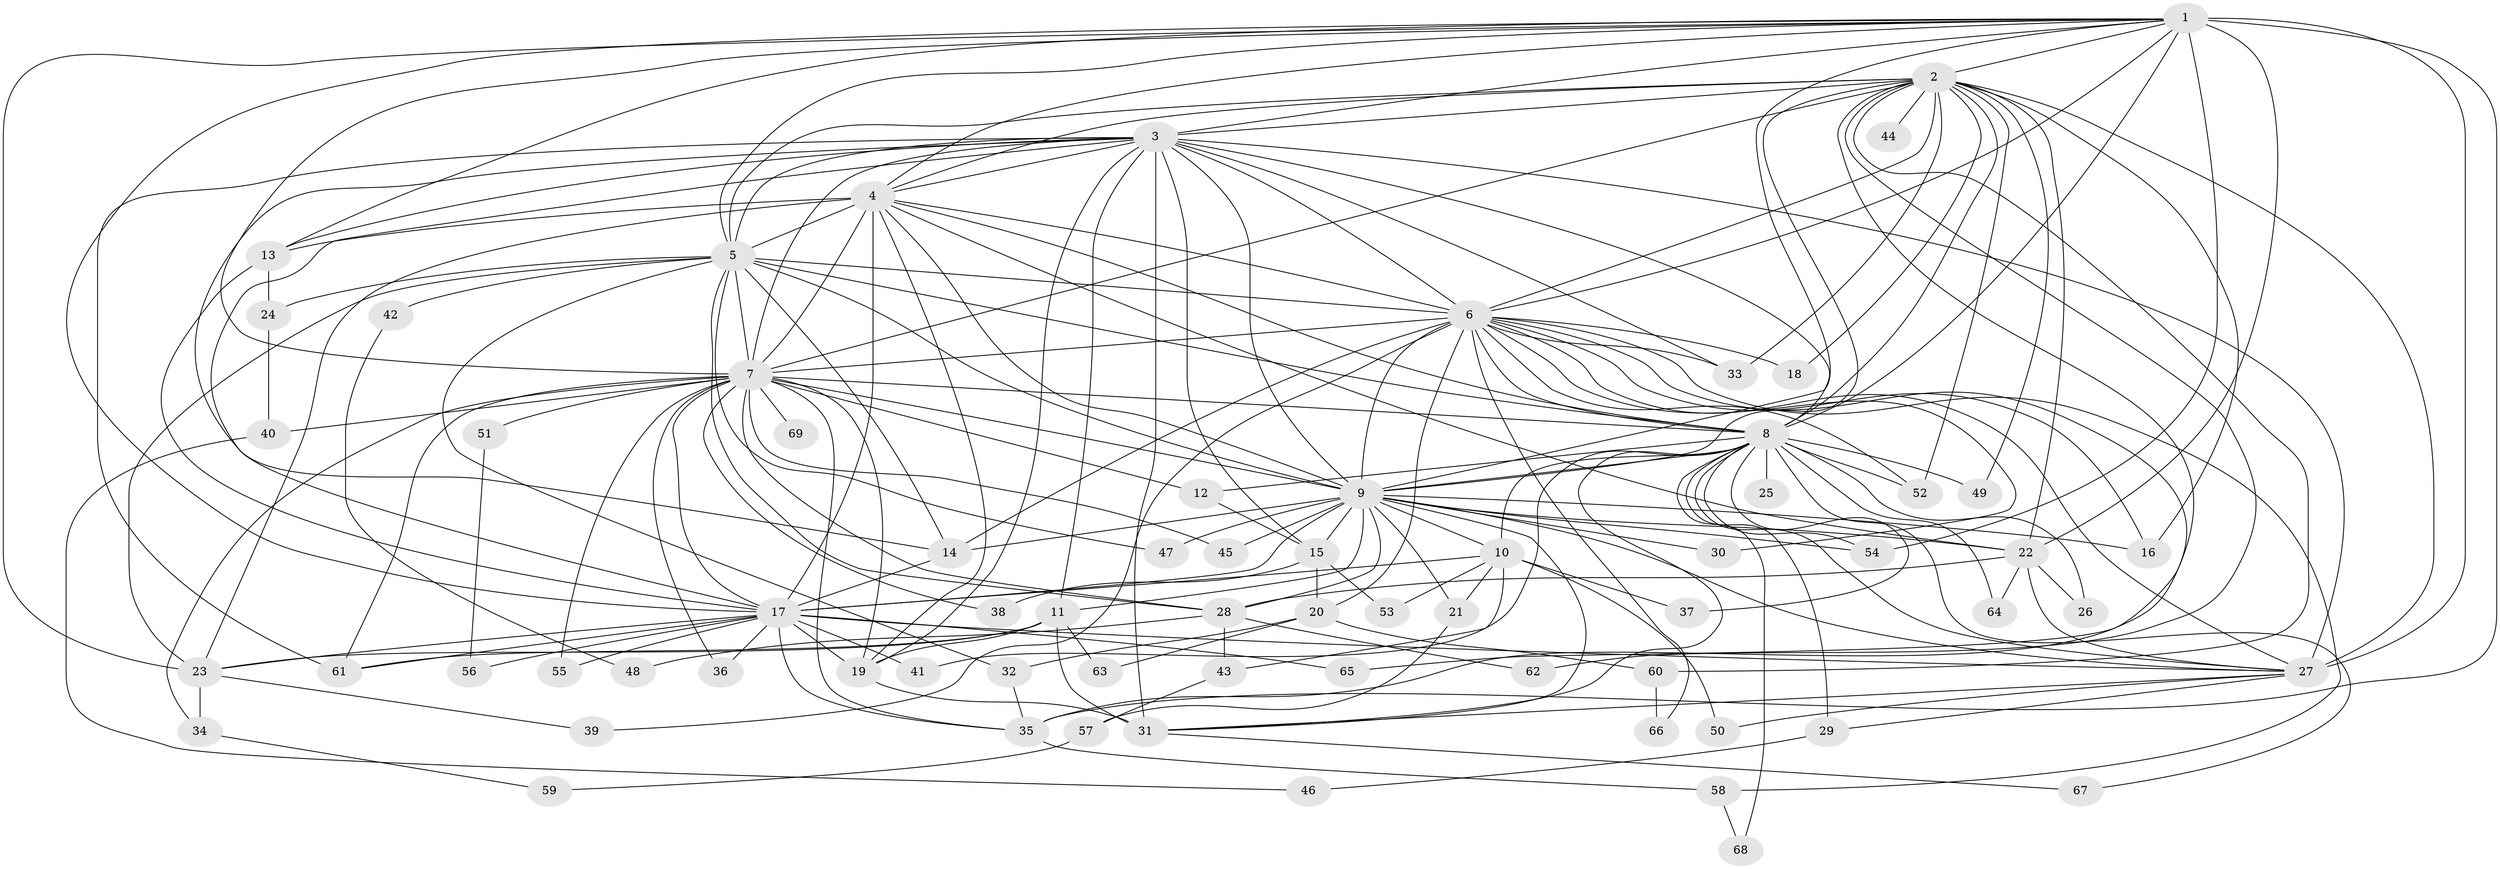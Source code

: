 // original degree distribution, {28: 0.007246376811594203, 24: 0.014492753623188406, 21: 0.014492753623188406, 29: 0.007246376811594203, 20: 0.007246376811594203, 31: 0.007246376811594203, 27: 0.014492753623188406, 9: 0.007246376811594203, 8: 0.007246376811594203, 3: 0.2318840579710145, 4: 0.07971014492753623, 2: 0.5434782608695652, 5: 0.043478260869565216, 7: 0.007246376811594203, 6: 0.007246376811594203}
// Generated by graph-tools (version 1.1) at 2025/35/03/09/25 02:35:06]
// undirected, 69 vertices, 190 edges
graph export_dot {
graph [start="1"]
  node [color=gray90,style=filled];
  1;
  2;
  3;
  4;
  5;
  6;
  7;
  8;
  9;
  10;
  11;
  12;
  13;
  14;
  15;
  16;
  17;
  18;
  19;
  20;
  21;
  22;
  23;
  24;
  25;
  26;
  27;
  28;
  29;
  30;
  31;
  32;
  33;
  34;
  35;
  36;
  37;
  38;
  39;
  40;
  41;
  42;
  43;
  44;
  45;
  46;
  47;
  48;
  49;
  50;
  51;
  52;
  53;
  54;
  55;
  56;
  57;
  58;
  59;
  60;
  61;
  62;
  63;
  64;
  65;
  66;
  67;
  68;
  69;
  1 -- 2 [weight=1.0];
  1 -- 3 [weight=2.0];
  1 -- 4 [weight=1.0];
  1 -- 5 [weight=1.0];
  1 -- 6 [weight=2.0];
  1 -- 7 [weight=1.0];
  1 -- 8 [weight=2.0];
  1 -- 9 [weight=2.0];
  1 -- 13 [weight=1.0];
  1 -- 17 [weight=1.0];
  1 -- 22 [weight=1.0];
  1 -- 23 [weight=1.0];
  1 -- 27 [weight=9.0];
  1 -- 35 [weight=2.0];
  1 -- 54 [weight=1.0];
  2 -- 3 [weight=2.0];
  2 -- 4 [weight=1.0];
  2 -- 5 [weight=2.0];
  2 -- 6 [weight=1.0];
  2 -- 7 [weight=1.0];
  2 -- 8 [weight=1.0];
  2 -- 9 [weight=1.0];
  2 -- 16 [weight=2.0];
  2 -- 18 [weight=2.0];
  2 -- 22 [weight=1.0];
  2 -- 27 [weight=1.0];
  2 -- 33 [weight=1.0];
  2 -- 44 [weight=1.0];
  2 -- 49 [weight=1.0];
  2 -- 52 [weight=1.0];
  2 -- 60 [weight=1.0];
  2 -- 62 [weight=1.0];
  2 -- 65 [weight=1.0];
  3 -- 4 [weight=2.0];
  3 -- 5 [weight=2.0];
  3 -- 6 [weight=2.0];
  3 -- 7 [weight=3.0];
  3 -- 8 [weight=2.0];
  3 -- 9 [weight=3.0];
  3 -- 11 [weight=2.0];
  3 -- 13 [weight=2.0];
  3 -- 14 [weight=1.0];
  3 -- 15 [weight=2.0];
  3 -- 17 [weight=1.0];
  3 -- 19 [weight=1.0];
  3 -- 27 [weight=1.0];
  3 -- 31 [weight=5.0];
  3 -- 33 [weight=1.0];
  3 -- 61 [weight=4.0];
  4 -- 5 [weight=1.0];
  4 -- 6 [weight=1.0];
  4 -- 7 [weight=1.0];
  4 -- 8 [weight=1.0];
  4 -- 9 [weight=2.0];
  4 -- 13 [weight=1.0];
  4 -- 17 [weight=14.0];
  4 -- 19 [weight=2.0];
  4 -- 22 [weight=1.0];
  4 -- 23 [weight=1.0];
  5 -- 6 [weight=2.0];
  5 -- 7 [weight=1.0];
  5 -- 8 [weight=2.0];
  5 -- 9 [weight=1.0];
  5 -- 14 [weight=1.0];
  5 -- 23 [weight=1.0];
  5 -- 24 [weight=1.0];
  5 -- 28 [weight=1.0];
  5 -- 32 [weight=1.0];
  5 -- 42 [weight=1.0];
  5 -- 47 [weight=1.0];
  6 -- 7 [weight=1.0];
  6 -- 8 [weight=1.0];
  6 -- 9 [weight=1.0];
  6 -- 14 [weight=1.0];
  6 -- 16 [weight=1.0];
  6 -- 18 [weight=1.0];
  6 -- 20 [weight=1.0];
  6 -- 27 [weight=1.0];
  6 -- 30 [weight=1.0];
  6 -- 33 [weight=2.0];
  6 -- 35 [weight=1.0];
  6 -- 39 [weight=1.0];
  6 -- 52 [weight=1.0];
  6 -- 58 [weight=1.0];
  6 -- 66 [weight=1.0];
  7 -- 8 [weight=2.0];
  7 -- 9 [weight=1.0];
  7 -- 12 [weight=1.0];
  7 -- 17 [weight=2.0];
  7 -- 19 [weight=1.0];
  7 -- 28 [weight=1.0];
  7 -- 34 [weight=1.0];
  7 -- 35 [weight=1.0];
  7 -- 36 [weight=1.0];
  7 -- 38 [weight=1.0];
  7 -- 40 [weight=1.0];
  7 -- 45 [weight=1.0];
  7 -- 51 [weight=1.0];
  7 -- 55 [weight=1.0];
  7 -- 61 [weight=2.0];
  7 -- 69 [weight=1.0];
  8 -- 9 [weight=1.0];
  8 -- 10 [weight=1.0];
  8 -- 12 [weight=1.0];
  8 -- 25 [weight=1.0];
  8 -- 26 [weight=1.0];
  8 -- 27 [weight=1.0];
  8 -- 29 [weight=1.0];
  8 -- 31 [weight=1.0];
  8 -- 37 [weight=1.0];
  8 -- 41 [weight=1.0];
  8 -- 49 [weight=1.0];
  8 -- 52 [weight=1.0];
  8 -- 54 [weight=1.0];
  8 -- 64 [weight=1.0];
  8 -- 67 [weight=1.0];
  8 -- 68 [weight=1.0];
  9 -- 10 [weight=1.0];
  9 -- 11 [weight=1.0];
  9 -- 14 [weight=1.0];
  9 -- 15 [weight=1.0];
  9 -- 16 [weight=1.0];
  9 -- 17 [weight=1.0];
  9 -- 21 [weight=1.0];
  9 -- 22 [weight=1.0];
  9 -- 27 [weight=1.0];
  9 -- 28 [weight=1.0];
  9 -- 30 [weight=1.0];
  9 -- 31 [weight=1.0];
  9 -- 45 [weight=1.0];
  9 -- 47 [weight=1.0];
  9 -- 54 [weight=1.0];
  10 -- 17 [weight=2.0];
  10 -- 21 [weight=1.0];
  10 -- 37 [weight=1.0];
  10 -- 43 [weight=1.0];
  10 -- 50 [weight=1.0];
  10 -- 53 [weight=1.0];
  11 -- 19 [weight=1.0];
  11 -- 23 [weight=1.0];
  11 -- 31 [weight=2.0];
  11 -- 61 [weight=1.0];
  11 -- 63 [weight=1.0];
  12 -- 15 [weight=1.0];
  13 -- 17 [weight=1.0];
  13 -- 24 [weight=1.0];
  14 -- 17 [weight=1.0];
  15 -- 20 [weight=1.0];
  15 -- 38 [weight=1.0];
  15 -- 53 [weight=1.0];
  17 -- 19 [weight=1.0];
  17 -- 23 [weight=1.0];
  17 -- 27 [weight=2.0];
  17 -- 35 [weight=1.0];
  17 -- 36 [weight=1.0];
  17 -- 41 [weight=1.0];
  17 -- 55 [weight=1.0];
  17 -- 56 [weight=1.0];
  17 -- 61 [weight=1.0];
  17 -- 65 [weight=1.0];
  19 -- 31 [weight=1.0];
  20 -- 32 [weight=1.0];
  20 -- 60 [weight=1.0];
  20 -- 63 [weight=1.0];
  21 -- 57 [weight=1.0];
  22 -- 26 [weight=1.0];
  22 -- 27 [weight=1.0];
  22 -- 28 [weight=1.0];
  22 -- 64 [weight=1.0];
  23 -- 34 [weight=2.0];
  23 -- 39 [weight=1.0];
  24 -- 40 [weight=1.0];
  27 -- 29 [weight=1.0];
  27 -- 31 [weight=1.0];
  27 -- 50 [weight=1.0];
  28 -- 43 [weight=1.0];
  28 -- 48 [weight=1.0];
  28 -- 62 [weight=1.0];
  29 -- 46 [weight=1.0];
  31 -- 67 [weight=1.0];
  32 -- 35 [weight=1.0];
  34 -- 59 [weight=1.0];
  35 -- 58 [weight=1.0];
  40 -- 46 [weight=1.0];
  42 -- 48 [weight=1.0];
  43 -- 57 [weight=1.0];
  51 -- 56 [weight=1.0];
  57 -- 59 [weight=1.0];
  58 -- 68 [weight=1.0];
  60 -- 66 [weight=1.0];
}

